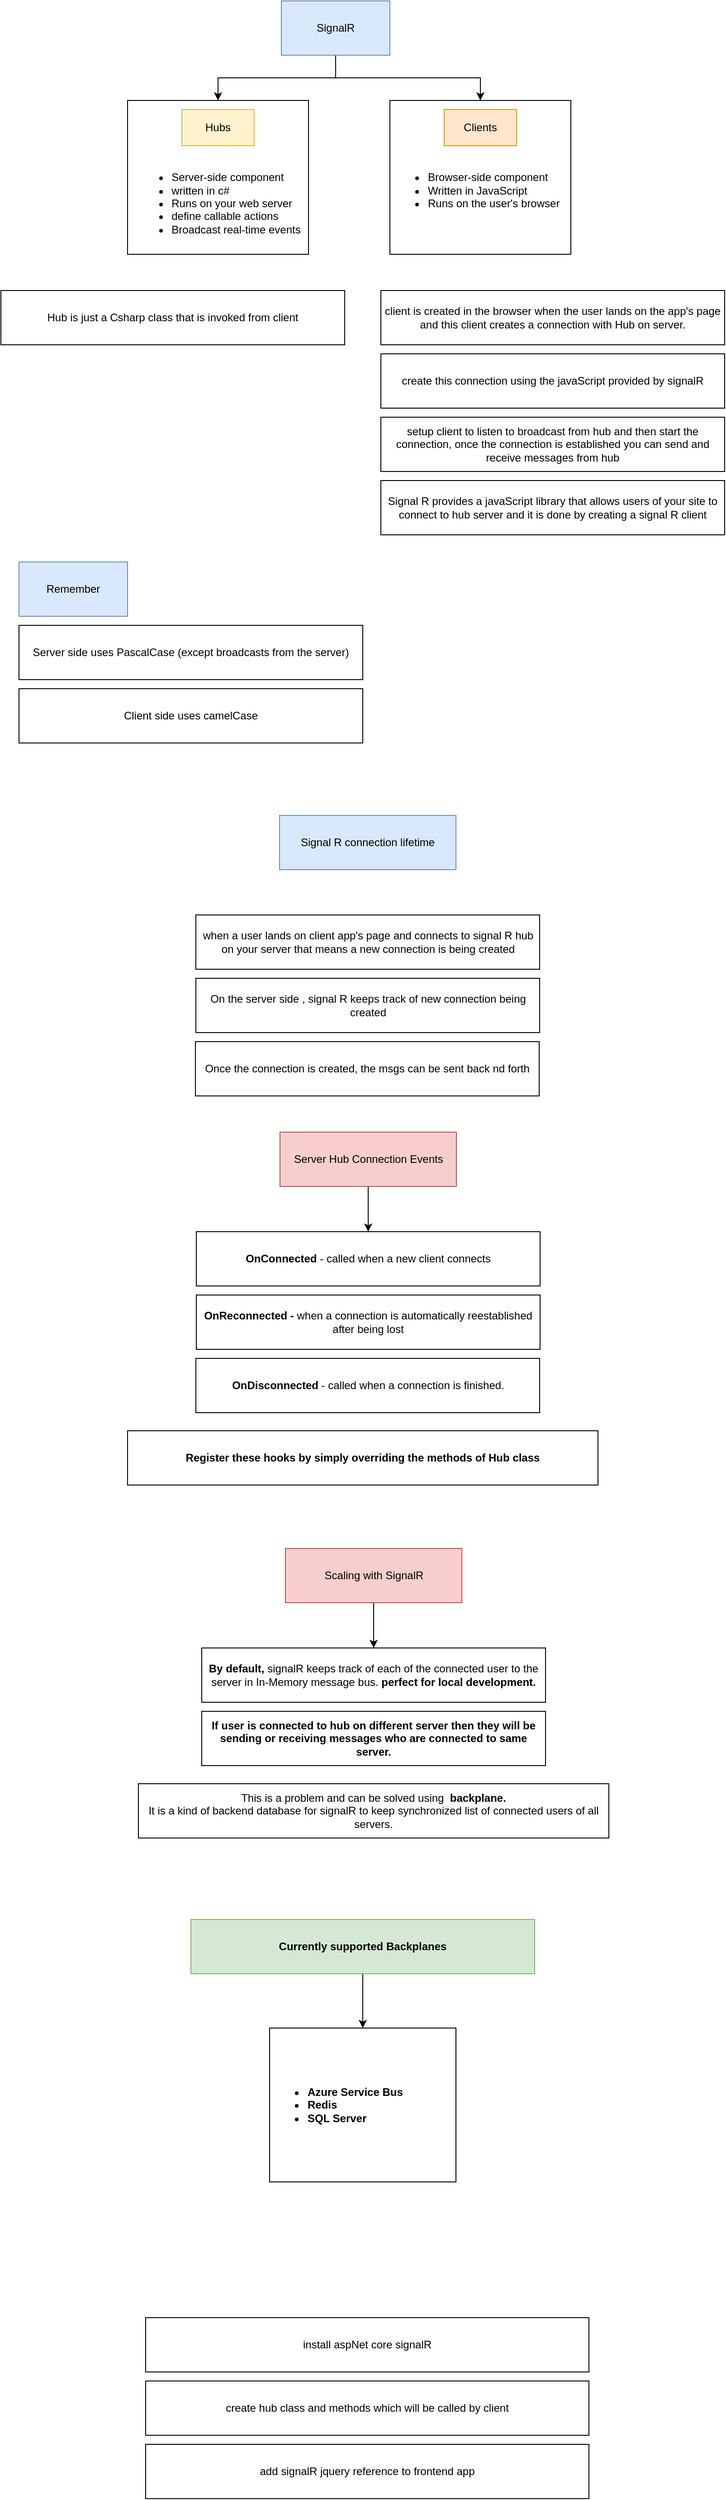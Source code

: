 <mxfile version="13.4.5" type="device"><diagram id="NeZECepsZvD_RKEln_qO" name="Page-1"><mxGraphModel dx="862" dy="498" grid="1" gridSize="10" guides="1" tooltips="1" connect="1" arrows="1" fold="1" page="1" pageScale="1" pageWidth="850" pageHeight="1100" math="0" shadow="0"><root><mxCell id="0"/><mxCell id="1" parent="0"/><mxCell id="MVDZSBdP2TSED8LwoKVl-6" style="edgeStyle=orthogonalEdgeStyle;rounded=0;orthogonalLoop=1;jettySize=auto;html=1;entryX=0.5;entryY=0;entryDx=0;entryDy=0;" edge="1" parent="1" source="MVDZSBdP2TSED8LwoKVl-1" target="MVDZSBdP2TSED8LwoKVl-2"><mxGeometry relative="1" as="geometry"/></mxCell><mxCell id="MVDZSBdP2TSED8LwoKVl-7" style="edgeStyle=orthogonalEdgeStyle;rounded=0;orthogonalLoop=1;jettySize=auto;html=1;" edge="1" parent="1" source="MVDZSBdP2TSED8LwoKVl-1" target="MVDZSBdP2TSED8LwoKVl-4"><mxGeometry relative="1" as="geometry"/></mxCell><mxCell id="MVDZSBdP2TSED8LwoKVl-1" value="SignalR" style="rounded=0;whiteSpace=wrap;html=1;fillColor=#dae8fc;strokeColor=#6c8ebf;" vertex="1" parent="1"><mxGeometry x="330" y="40" width="120" height="60" as="geometry"/></mxCell><mxCell id="MVDZSBdP2TSED8LwoKVl-2" value="&lt;div&gt;&lt;br&gt;&lt;/div&gt;&lt;div&gt;&lt;br&gt;&lt;/div&gt;&lt;div&gt;&lt;br&gt;&lt;/div&gt;&lt;div&gt;&lt;br&gt;&lt;/div&gt;&lt;ul&gt;&lt;li style=&quot;text-align: left&quot;&gt;Server-side component&lt;/li&gt;&lt;li style=&quot;text-align: left&quot;&gt;written in c#&lt;/li&gt;&lt;li style=&quot;text-align: left&quot;&gt;Runs on your web server&lt;/li&gt;&lt;li style=&quot;text-align: left&quot;&gt;define callable actions&lt;/li&gt;&lt;li style=&quot;text-align: left&quot;&gt;Broadcast real-time events&lt;/li&gt;&lt;/ul&gt;" style="rounded=0;whiteSpace=wrap;html=1;" vertex="1" parent="1"><mxGeometry x="160" y="150" width="200" height="170" as="geometry"/></mxCell><mxCell id="MVDZSBdP2TSED8LwoKVl-3" value="Hubs" style="rounded=0;whiteSpace=wrap;html=1;fillColor=#fff2cc;strokeColor=#d6b656;" vertex="1" parent="1"><mxGeometry x="220" y="160" width="80" height="40" as="geometry"/></mxCell><mxCell id="MVDZSBdP2TSED8LwoKVl-4" value="&lt;div&gt;&lt;br&gt;&lt;/div&gt;&lt;div&gt;&lt;br&gt;&lt;/div&gt;&lt;ul&gt;&lt;li&gt;Browser-side component&lt;/li&gt;&lt;li&gt;Written in JavaScript&lt;/li&gt;&lt;li&gt;Runs on the user's browser&lt;/li&gt;&lt;/ul&gt;" style="rounded=0;whiteSpace=wrap;html=1;align=left;" vertex="1" parent="1"><mxGeometry x="450" y="150" width="200" height="170" as="geometry"/></mxCell><mxCell id="MVDZSBdP2TSED8LwoKVl-5" value="Clients" style="rounded=0;whiteSpace=wrap;html=1;fillColor=#ffe6cc;strokeColor=#d79b00;" vertex="1" parent="1"><mxGeometry x="510" y="160" width="80" height="40" as="geometry"/></mxCell><mxCell id="MVDZSBdP2TSED8LwoKVl-8" value="client is created in the browser when the user lands on the app's page and this client creates a connection with Hub on server." style="rounded=0;whiteSpace=wrap;html=1;" vertex="1" parent="1"><mxGeometry x="440" y="360" width="380" height="60" as="geometry"/></mxCell><mxCell id="MVDZSBdP2TSED8LwoKVl-9" value="create this connection using the javaScript provided by signalR" style="rounded=0;whiteSpace=wrap;html=1;" vertex="1" parent="1"><mxGeometry x="440" y="430" width="380" height="60" as="geometry"/></mxCell><mxCell id="MVDZSBdP2TSED8LwoKVl-10" value="setup client to listen to broadcast from hub and then start the connection, once the connection is established you can send and receive messages from hub" style="rounded=0;whiteSpace=wrap;html=1;" vertex="1" parent="1"><mxGeometry x="440" y="500" width="380" height="60" as="geometry"/></mxCell><mxCell id="MVDZSBdP2TSED8LwoKVl-11" value="Hub is just a Csharp class that is invoked from client" style="rounded=0;whiteSpace=wrap;html=1;" vertex="1" parent="1"><mxGeometry x="20" y="360" width="380" height="60" as="geometry"/></mxCell><mxCell id="MVDZSBdP2TSED8LwoKVl-13" value="Signal R provides a javaScript library that allows users of your site to connect to hub server and it is done by creating a signal R client" style="rounded=0;whiteSpace=wrap;html=1;" vertex="1" parent="1"><mxGeometry x="440" y="570" width="380" height="60" as="geometry"/></mxCell><mxCell id="MVDZSBdP2TSED8LwoKVl-14" value="Remember" style="rounded=0;whiteSpace=wrap;html=1;fillColor=#dae8fc;strokeColor=#6c8ebf;" vertex="1" parent="1"><mxGeometry x="40" y="660" width="120" height="60" as="geometry"/></mxCell><mxCell id="MVDZSBdP2TSED8LwoKVl-15" value="Server side uses PascalCase (except broadcasts from the server)" style="rounded=0;whiteSpace=wrap;html=1;" vertex="1" parent="1"><mxGeometry x="40" y="730" width="380" height="60" as="geometry"/></mxCell><mxCell id="MVDZSBdP2TSED8LwoKVl-16" value="Client side uses camelCase" style="rounded=0;whiteSpace=wrap;html=1;" vertex="1" parent="1"><mxGeometry x="40" y="800" width="380" height="60" as="geometry"/></mxCell><mxCell id="MVDZSBdP2TSED8LwoKVl-17" value="Signal R connection lifetime" style="rounded=0;whiteSpace=wrap;html=1;fillColor=#dae8fc;strokeColor=#6c8ebf;" vertex="1" parent="1"><mxGeometry x="328" y="940" width="195" height="60" as="geometry"/></mxCell><mxCell id="MVDZSBdP2TSED8LwoKVl-18" value="when a user lands on client app's page and connects to signal R hub on your server that means a new connection is being created" style="rounded=0;whiteSpace=wrap;html=1;" vertex="1" parent="1"><mxGeometry x="235.5" y="1050" width="380" height="60" as="geometry"/></mxCell><mxCell id="MVDZSBdP2TSED8LwoKVl-19" value="On the server side , signal R keeps track of new connection being created" style="rounded=0;whiteSpace=wrap;html=1;" vertex="1" parent="1"><mxGeometry x="235.5" y="1120" width="380" height="60" as="geometry"/></mxCell><mxCell id="MVDZSBdP2TSED8LwoKVl-20" value="Once the connection is created, the msgs can be sent back nd forth" style="rounded=0;whiteSpace=wrap;html=1;" vertex="1" parent="1"><mxGeometry x="235" y="1190" width="380" height="60" as="geometry"/></mxCell><mxCell id="MVDZSBdP2TSED8LwoKVl-25" style="edgeStyle=orthogonalEdgeStyle;rounded=0;orthogonalLoop=1;jettySize=auto;html=1;" edge="1" parent="1" source="MVDZSBdP2TSED8LwoKVl-21" target="MVDZSBdP2TSED8LwoKVl-22"><mxGeometry relative="1" as="geometry"/></mxCell><mxCell id="MVDZSBdP2TSED8LwoKVl-21" value="Server Hub Connection Events" style="rounded=0;whiteSpace=wrap;html=1;fillColor=#f8cecc;strokeColor=#b85450;" vertex="1" parent="1"><mxGeometry x="328.5" y="1290" width="195" height="60" as="geometry"/></mxCell><mxCell id="MVDZSBdP2TSED8LwoKVl-22" value="&lt;b&gt;OnConnected &lt;/b&gt;- called when a new client connects" style="rounded=0;whiteSpace=wrap;html=1;" vertex="1" parent="1"><mxGeometry x="236" y="1400" width="380" height="60" as="geometry"/></mxCell><mxCell id="MVDZSBdP2TSED8LwoKVl-23" value="&lt;b&gt;OnReconnected - &lt;/b&gt;when a connection is automatically reestablished after being lost" style="rounded=0;whiteSpace=wrap;html=1;" vertex="1" parent="1"><mxGeometry x="236" y="1470" width="380" height="60" as="geometry"/></mxCell><mxCell id="MVDZSBdP2TSED8LwoKVl-24" value="&lt;b&gt;OnDisconnected &lt;/b&gt;- called when a connection is finished." style="rounded=0;whiteSpace=wrap;html=1;" vertex="1" parent="1"><mxGeometry x="235.5" y="1540" width="380" height="60" as="geometry"/></mxCell><mxCell id="MVDZSBdP2TSED8LwoKVl-26" value="&lt;b&gt;Register these hooks by simply overriding the methods of Hub class&lt;/b&gt;" style="rounded=0;whiteSpace=wrap;html=1;" vertex="1" parent="1"><mxGeometry x="160" y="1620" width="520" height="60" as="geometry"/></mxCell><mxCell id="MVDZSBdP2TSED8LwoKVl-27" style="edgeStyle=orthogonalEdgeStyle;rounded=0;orthogonalLoop=1;jettySize=auto;html=1;" edge="1" source="MVDZSBdP2TSED8LwoKVl-28" target="MVDZSBdP2TSED8LwoKVl-29" parent="1"><mxGeometry relative="1" as="geometry"/></mxCell><mxCell id="MVDZSBdP2TSED8LwoKVl-28" value="Scaling with SignalR" style="rounded=0;whiteSpace=wrap;html=1;fillColor=#f8cecc;strokeColor=#b85450;" vertex="1" parent="1"><mxGeometry x="334.5" y="1750" width="195" height="60" as="geometry"/></mxCell><mxCell id="MVDZSBdP2TSED8LwoKVl-29" value="&lt;b&gt;By default, &lt;/b&gt;signalR keeps track of each of the connected user to the server in In-Memory message bus. &lt;b&gt;perfect for local development.&lt;/b&gt;" style="rounded=0;whiteSpace=wrap;html=1;" vertex="1" parent="1"><mxGeometry x="242" y="1860" width="380" height="60" as="geometry"/></mxCell><mxCell id="MVDZSBdP2TSED8LwoKVl-30" value="&lt;b&gt;If user is connected to hub on different server then they will be sending or receiving messages who are connected to same server.&lt;/b&gt;" style="rounded=0;whiteSpace=wrap;html=1;" vertex="1" parent="1"><mxGeometry x="242" y="1930" width="380" height="60" as="geometry"/></mxCell><mxCell id="MVDZSBdP2TSED8LwoKVl-32" value="This is a problem and can be solved using&amp;nbsp; &lt;b&gt;backplane.&lt;/b&gt;&lt;br&gt;It is a kind of backend database for signalR to keep synchronized list of connected users of all servers." style="rounded=0;whiteSpace=wrap;html=1;" vertex="1" parent="1"><mxGeometry x="172" y="2010" width="520" height="60" as="geometry"/></mxCell><mxCell id="MVDZSBdP2TSED8LwoKVl-36" style="edgeStyle=orthogonalEdgeStyle;rounded=0;orthogonalLoop=1;jettySize=auto;html=1;entryX=0.5;entryY=0;entryDx=0;entryDy=0;" edge="1" parent="1" source="MVDZSBdP2TSED8LwoKVl-33" target="MVDZSBdP2TSED8LwoKVl-34"><mxGeometry relative="1" as="geometry"/></mxCell><mxCell id="MVDZSBdP2TSED8LwoKVl-33" value="&lt;b&gt;Currently supported Backplanes&lt;/b&gt;" style="rounded=0;whiteSpace=wrap;html=1;fillColor=#d5e8d4;strokeColor=#82b366;" vertex="1" parent="1"><mxGeometry x="230" y="2160" width="380" height="60" as="geometry"/></mxCell><mxCell id="MVDZSBdP2TSED8LwoKVl-34" value="&lt;ul&gt;&lt;li&gt;&lt;b&gt;Azure Service Bus&lt;/b&gt;&lt;/li&gt;&lt;li&gt;&lt;b&gt;Redis&lt;/b&gt;&lt;/li&gt;&lt;li&gt;&lt;b&gt;SQL Server&lt;/b&gt;&lt;/li&gt;&lt;/ul&gt;" style="rounded=0;whiteSpace=wrap;html=1;align=left;" vertex="1" parent="1"><mxGeometry x="317" y="2280" width="206" height="170" as="geometry"/></mxCell><mxCell id="MVDZSBdP2TSED8LwoKVl-37" value="install aspNet core signalR" style="rounded=0;whiteSpace=wrap;html=1;" vertex="1" parent="1"><mxGeometry x="180" y="2600" width="490" height="60" as="geometry"/></mxCell><mxCell id="MVDZSBdP2TSED8LwoKVl-38" value="create hub class and methods which will be called by client" style="rounded=0;whiteSpace=wrap;html=1;" vertex="1" parent="1"><mxGeometry x="180" y="2670" width="490" height="60" as="geometry"/></mxCell><mxCell id="MVDZSBdP2TSED8LwoKVl-39" value="add signalR jquery reference to frontend app" style="rounded=0;whiteSpace=wrap;html=1;" vertex="1" parent="1"><mxGeometry x="180" y="2740" width="490" height="60" as="geometry"/></mxCell></root></mxGraphModel></diagram></mxfile>